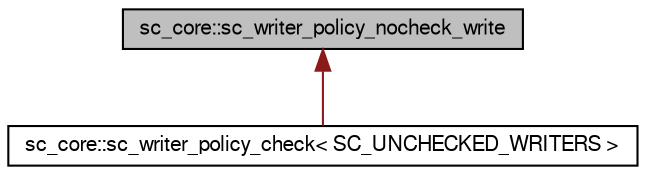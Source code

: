 digraph G
{
  edge [fontname="FreeSans",fontsize="10",labelfontname="FreeSans",labelfontsize="10"];
  node [fontname="FreeSans",fontsize="10",shape=record];
  Node1 [label="sc_core::sc_writer_policy_nocheck_write",height=0.2,width=0.4,color="black", fillcolor="grey75", style="filled" fontcolor="black"];
  Node1 -> Node2 [dir=back,color="firebrick4",fontsize="10",style="solid",fontname="FreeSans"];
  Node2 [label="sc_core::sc_writer_policy_check\< SC_UNCHECKED_WRITERS \>",height=0.2,width=0.4,color="black", fillcolor="white", style="filled",URL="$a00248.html"];
}
